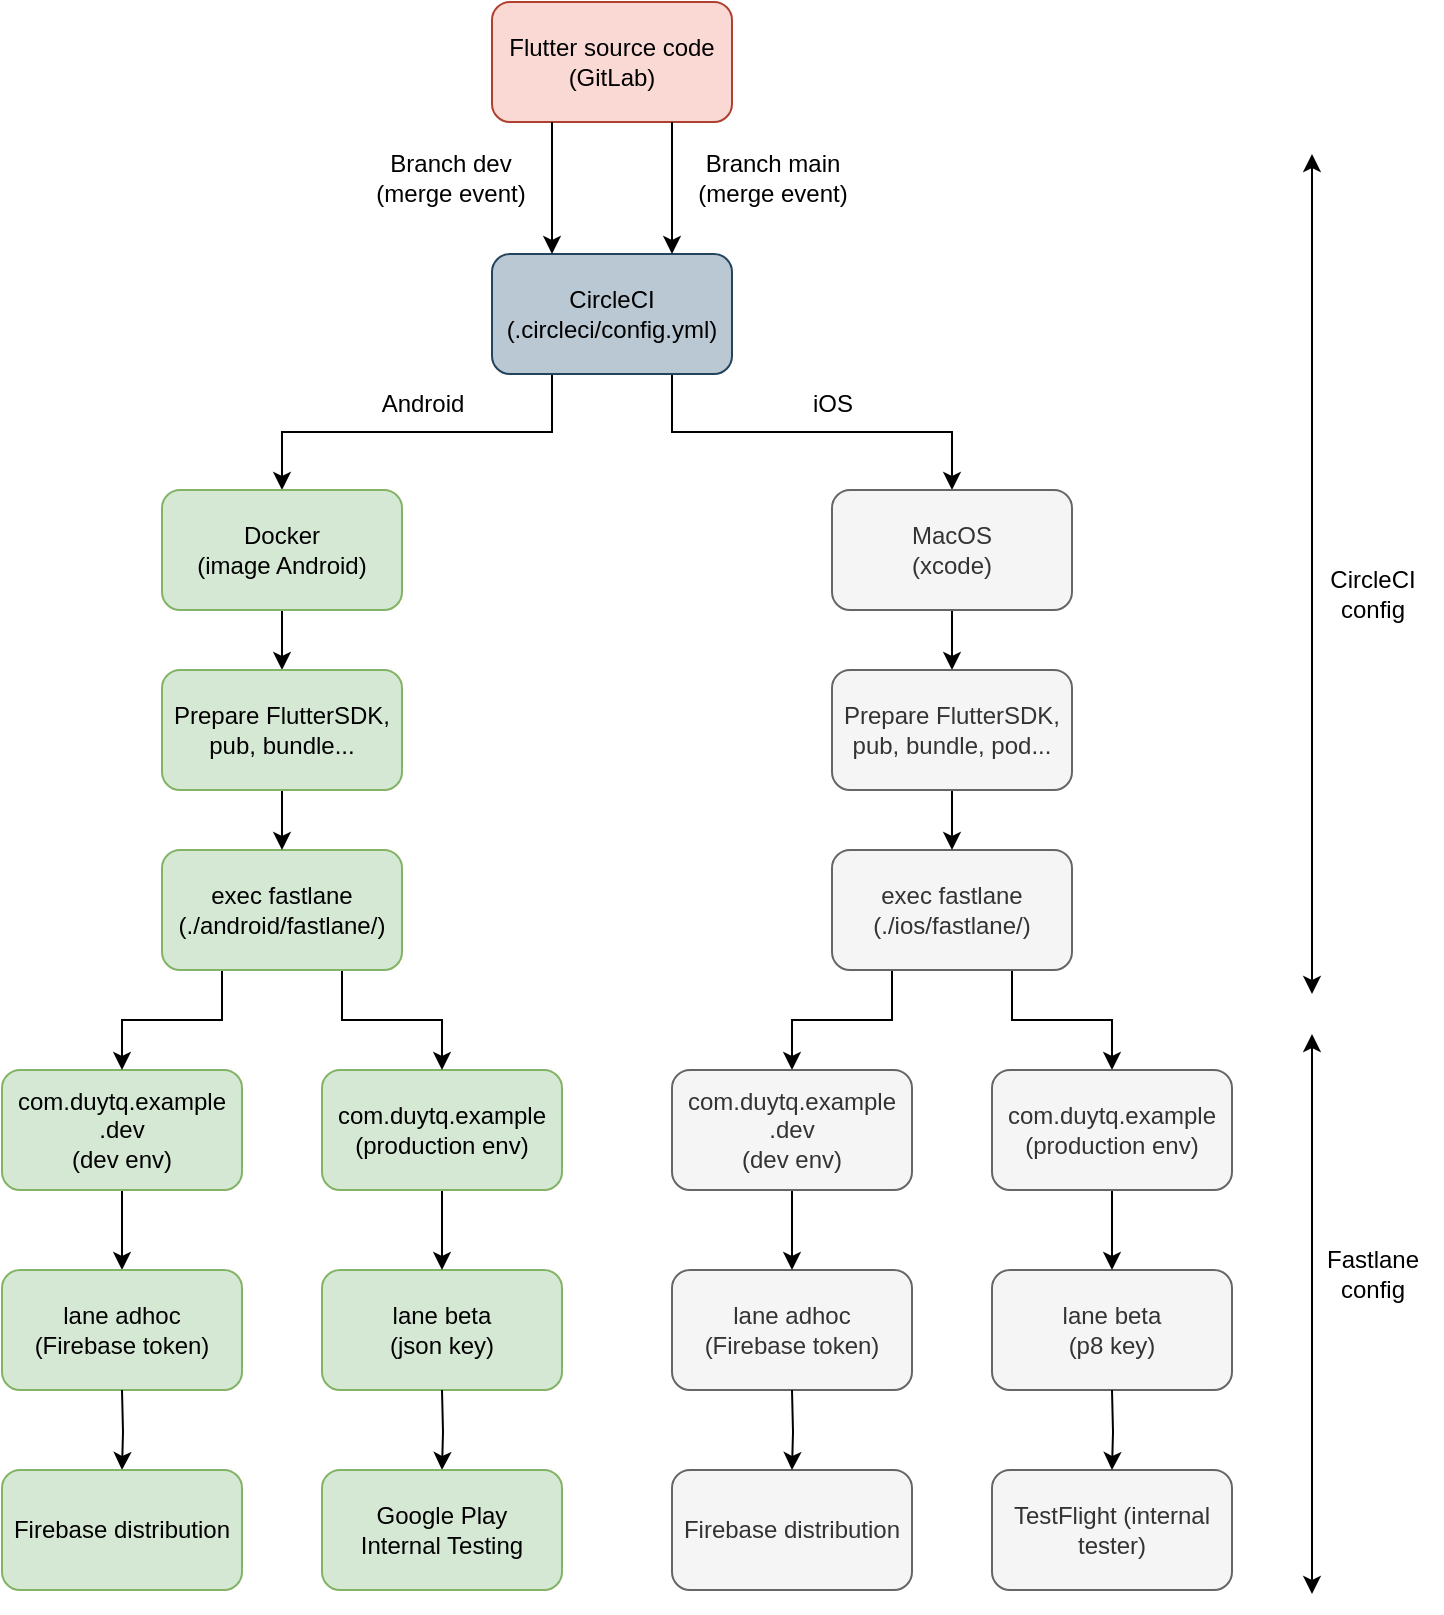 <mxfile version="21.1.5" type="device">
  <diagram name="Page-1" id="aTTPf6P3Mz2AbCC3K6B3">
    <mxGraphModel dx="1622" dy="907" grid="1" gridSize="10" guides="1" tooltips="1" connect="1" arrows="1" fold="1" page="1" pageScale="1" pageWidth="850" pageHeight="1100" background="none" math="0" shadow="0">
      <root>
        <mxCell id="0" />
        <mxCell id="1" parent="0" />
        <mxCell id="ilKe_HpAYrbgqYHfOOYs-19" style="edgeStyle=orthogonalEdgeStyle;rounded=0;orthogonalLoop=1;jettySize=auto;html=1;exitX=0.5;exitY=1;exitDx=0;exitDy=0;" parent="1" source="DU4XCzEnVAtwU61uuvC_-1" target="ilKe_HpAYrbgqYHfOOYs-6" edge="1">
          <mxGeometry relative="1" as="geometry" />
        </mxCell>
        <mxCell id="DU4XCzEnVAtwU61uuvC_-1" value="com.duytq.example&lt;br&gt;.dev&lt;br&gt;(dev env)" style="rounded=1;whiteSpace=wrap;html=1;fillColor=#d5e8d4;strokeColor=#82b366;" parent="1" vertex="1">
          <mxGeometry x="105" y="588" width="120" height="60" as="geometry" />
        </mxCell>
        <mxCell id="DU4XCzEnVAtwU61uuvC_-2" value="lane beta&lt;br style=&quot;border-color: var(--border-color);&quot;&gt;(json key)" style="rounded=1;whiteSpace=wrap;html=1;fillColor=#d5e8d4;strokeColor=#82b366;" parent="1" vertex="1">
          <mxGeometry x="265" y="688" width="120" height="60" as="geometry" />
        </mxCell>
        <mxCell id="DU4XCzEnVAtwU61uuvC_-3" value="Flutter source code&lt;br&gt;(GitLab)" style="rounded=1;whiteSpace=wrap;html=1;fillColor=#fad9d5;strokeColor=#ae4132;" parent="1" vertex="1">
          <mxGeometry x="350" y="54" width="120" height="60" as="geometry" />
        </mxCell>
        <mxCell id="DU4XCzEnVAtwU61uuvC_-32" style="edgeStyle=orthogonalEdgeStyle;rounded=0;orthogonalLoop=1;jettySize=auto;html=1;exitX=0.25;exitY=1;exitDx=0;exitDy=0;entryX=0.5;entryY=0;entryDx=0;entryDy=0;" parent="1" source="DU4XCzEnVAtwU61uuvC_-4" target="ilKe_HpAYrbgqYHfOOYs-2" edge="1">
          <mxGeometry relative="1" as="geometry">
            <mxPoint x="210" y="343.0" as="targetPoint" />
          </mxGeometry>
        </mxCell>
        <mxCell id="DU4XCzEnVAtwU61uuvC_-33" style="edgeStyle=orthogonalEdgeStyle;rounded=0;orthogonalLoop=1;jettySize=auto;html=1;exitX=0.75;exitY=1;exitDx=0;exitDy=0;entryX=0.5;entryY=0;entryDx=0;entryDy=0;" parent="1" source="DU4XCzEnVAtwU61uuvC_-4" target="ilKe_HpAYrbgqYHfOOYs-3" edge="1">
          <mxGeometry relative="1" as="geometry">
            <mxPoint x="624" y="343.0" as="targetPoint" />
          </mxGeometry>
        </mxCell>
        <mxCell id="DU4XCzEnVAtwU61uuvC_-4" value="CircleCI&lt;br&gt;(.circleci/config.yml)" style="rounded=1;whiteSpace=wrap;html=1;fillColor=#bac8d3;strokeColor=#23445d;" parent="1" vertex="1">
          <mxGeometry x="350" y="180" width="120" height="60" as="geometry" />
        </mxCell>
        <mxCell id="ilKe_HpAYrbgqYHfOOYs-18" style="edgeStyle=orthogonalEdgeStyle;rounded=0;orthogonalLoop=1;jettySize=auto;html=1;exitX=0.5;exitY=1;exitDx=0;exitDy=0;entryX=0.5;entryY=0;entryDx=0;entryDy=0;" parent="1" source="DU4XCzEnVAtwU61uuvC_-5" target="DU4XCzEnVAtwU61uuvC_-2" edge="1">
          <mxGeometry relative="1" as="geometry" />
        </mxCell>
        <mxCell id="DU4XCzEnVAtwU61uuvC_-5" value="com.duytq.example&lt;br&gt;(production env)" style="rounded=1;whiteSpace=wrap;html=1;fillColor=#d5e8d4;strokeColor=#82b366;" parent="1" vertex="1">
          <mxGeometry x="265" y="588" width="120" height="60" as="geometry" />
        </mxCell>
        <mxCell id="DU4XCzEnVAtwU61uuvC_-6" value="lane beta&lt;br style=&quot;border-color: var(--border-color);&quot;&gt;(p8 key)" style="rounded=1;whiteSpace=wrap;html=1;fillColor=#f5f5f5;strokeColor=#666666;fontColor=#333333;" parent="1" vertex="1">
          <mxGeometry x="600" y="688" width="120" height="60" as="geometry" />
        </mxCell>
        <mxCell id="DU4XCzEnVAtwU61uuvC_-7" value="" style="endArrow=classic;html=1;rounded=0;exitX=0.25;exitY=1;exitDx=0;exitDy=0;entryX=0.25;entryY=0;entryDx=0;entryDy=0;" parent="1" source="DU4XCzEnVAtwU61uuvC_-3" target="DU4XCzEnVAtwU61uuvC_-4" edge="1">
          <mxGeometry width="50" height="50" relative="1" as="geometry">
            <mxPoint x="230" y="150" as="sourcePoint" />
            <mxPoint x="280" y="100" as="targetPoint" />
          </mxGeometry>
        </mxCell>
        <mxCell id="DU4XCzEnVAtwU61uuvC_-8" value="Branch dev&lt;br&gt;(merge event)" style="text;html=1;align=center;verticalAlign=middle;resizable=0;points=[];autosize=1;strokeColor=none;fillColor=none;" parent="1" vertex="1">
          <mxGeometry x="279" y="122" width="100" height="40" as="geometry" />
        </mxCell>
        <mxCell id="DU4XCzEnVAtwU61uuvC_-9" value="" style="endArrow=classic;html=1;rounded=0;exitX=0.75;exitY=1;exitDx=0;exitDy=0;entryX=0.75;entryY=0;entryDx=0;entryDy=0;" parent="1" source="DU4XCzEnVAtwU61uuvC_-3" target="DU4XCzEnVAtwU61uuvC_-4" edge="1">
          <mxGeometry width="50" height="50" relative="1" as="geometry">
            <mxPoint x="510" y="130" as="sourcePoint" />
            <mxPoint x="560" y="80" as="targetPoint" />
          </mxGeometry>
        </mxCell>
        <mxCell id="DU4XCzEnVAtwU61uuvC_-10" value="Branch main&lt;br&gt;(merge event)" style="text;html=1;align=center;verticalAlign=middle;resizable=0;points=[];autosize=1;strokeColor=none;fillColor=none;" parent="1" vertex="1">
          <mxGeometry x="440" y="122" width="100" height="40" as="geometry" />
        </mxCell>
        <mxCell id="vr4YF1GfigY7-UNxVRbJ-8" value="" style="edgeStyle=orthogonalEdgeStyle;rounded=0;orthogonalLoop=1;jettySize=auto;html=1;" parent="1" source="ilKe_HpAYrbgqYHfOOYs-2" target="vr4YF1GfigY7-UNxVRbJ-3" edge="1">
          <mxGeometry relative="1" as="geometry" />
        </mxCell>
        <mxCell id="ilKe_HpAYrbgqYHfOOYs-2" value="Docker&lt;br&gt;(image Android)" style="rounded=1;whiteSpace=wrap;html=1;fillColor=#d5e8d4;strokeColor=#82b366;" parent="1" vertex="1">
          <mxGeometry x="185" y="298" width="120" height="60" as="geometry" />
        </mxCell>
        <mxCell id="vr4YF1GfigY7-UNxVRbJ-7" value="" style="edgeStyle=orthogonalEdgeStyle;rounded=0;orthogonalLoop=1;jettySize=auto;html=1;" parent="1" source="ilKe_HpAYrbgqYHfOOYs-3" target="vr4YF1GfigY7-UNxVRbJ-4" edge="1">
          <mxGeometry relative="1" as="geometry" />
        </mxCell>
        <mxCell id="ilKe_HpAYrbgqYHfOOYs-3" value="MacOS&lt;br&gt;(xcode)" style="rounded=1;whiteSpace=wrap;html=1;fillColor=#f5f5f5;strokeColor=#666666;fontColor=#333333;" parent="1" vertex="1">
          <mxGeometry x="520" y="298" width="120" height="60" as="geometry" />
        </mxCell>
        <mxCell id="ilKe_HpAYrbgqYHfOOYs-16" style="edgeStyle=orthogonalEdgeStyle;rounded=0;orthogonalLoop=1;jettySize=auto;html=1;exitX=0.25;exitY=1;exitDx=0;exitDy=0;entryX=0.5;entryY=0;entryDx=0;entryDy=0;" parent="1" source="ilKe_HpAYrbgqYHfOOYs-4" target="DU4XCzEnVAtwU61uuvC_-1" edge="1">
          <mxGeometry relative="1" as="geometry" />
        </mxCell>
        <mxCell id="ilKe_HpAYrbgqYHfOOYs-17" style="edgeStyle=orthogonalEdgeStyle;rounded=0;orthogonalLoop=1;jettySize=auto;html=1;exitX=0.75;exitY=1;exitDx=0;exitDy=0;" parent="1" source="ilKe_HpAYrbgqYHfOOYs-4" target="DU4XCzEnVAtwU61uuvC_-5" edge="1">
          <mxGeometry relative="1" as="geometry" />
        </mxCell>
        <mxCell id="ilKe_HpAYrbgqYHfOOYs-4" value="exec fastlane&lt;br&gt;(./android/fastlane/)" style="rounded=1;whiteSpace=wrap;html=1;fillColor=#d5e8d4;strokeColor=#82b366;" parent="1" vertex="1">
          <mxGeometry x="185" y="478" width="120" height="60" as="geometry" />
        </mxCell>
        <mxCell id="ilKe_HpAYrbgqYHfOOYs-14" style="edgeStyle=orthogonalEdgeStyle;rounded=0;orthogonalLoop=1;jettySize=auto;html=1;exitX=0.25;exitY=1;exitDx=0;exitDy=0;entryX=0.5;entryY=0;entryDx=0;entryDy=0;" parent="1" source="ilKe_HpAYrbgqYHfOOYs-5" target="ilKe_HpAYrbgqYHfOOYs-9" edge="1">
          <mxGeometry relative="1" as="geometry" />
        </mxCell>
        <mxCell id="ilKe_HpAYrbgqYHfOOYs-15" style="edgeStyle=orthogonalEdgeStyle;rounded=0;orthogonalLoop=1;jettySize=auto;html=1;exitX=0.75;exitY=1;exitDx=0;exitDy=0;entryX=0.5;entryY=0;entryDx=0;entryDy=0;" parent="1" source="ilKe_HpAYrbgqYHfOOYs-5" target="ilKe_HpAYrbgqYHfOOYs-10" edge="1">
          <mxGeometry relative="1" as="geometry" />
        </mxCell>
        <mxCell id="ilKe_HpAYrbgqYHfOOYs-5" value="exec fastlane&lt;br&gt;(./ios/fastlane/)" style="rounded=1;whiteSpace=wrap;html=1;fillColor=#f5f5f5;strokeColor=#666666;fontColor=#333333;" parent="1" vertex="1">
          <mxGeometry x="520" y="478" width="120" height="60" as="geometry" />
        </mxCell>
        <mxCell id="ilKe_HpAYrbgqYHfOOYs-6" value="lane adhoc&lt;br style=&quot;border-color: var(--border-color);&quot;&gt;(Firebase token)" style="rounded=1;whiteSpace=wrap;html=1;fillColor=#d5e8d4;strokeColor=#82b366;" parent="1" vertex="1">
          <mxGeometry x="105" y="688" width="120" height="60" as="geometry" />
        </mxCell>
        <mxCell id="ilKe_HpAYrbgqYHfOOYs-8" value="lane adhoc&lt;br style=&quot;border-color: var(--border-color);&quot;&gt;(Firebase token)" style="rounded=1;whiteSpace=wrap;html=1;fillColor=#f5f5f5;strokeColor=#666666;fontColor=#333333;" parent="1" vertex="1">
          <mxGeometry x="440" y="688" width="120" height="60" as="geometry" />
        </mxCell>
        <mxCell id="ilKe_HpAYrbgqYHfOOYs-20" style="edgeStyle=orthogonalEdgeStyle;rounded=0;orthogonalLoop=1;jettySize=auto;html=1;exitX=0.5;exitY=1;exitDx=0;exitDy=0;entryX=0.5;entryY=0;entryDx=0;entryDy=0;" parent="1" source="ilKe_HpAYrbgqYHfOOYs-9" target="ilKe_HpAYrbgqYHfOOYs-8" edge="1">
          <mxGeometry relative="1" as="geometry" />
        </mxCell>
        <mxCell id="ilKe_HpAYrbgqYHfOOYs-9" value="com.duytq.example&lt;br style=&quot;border-color: var(--border-color);&quot;&gt;.dev&lt;br&gt;(dev env)" style="rounded=1;whiteSpace=wrap;html=1;fillColor=#f5f5f5;strokeColor=#666666;fontColor=#333333;" parent="1" vertex="1">
          <mxGeometry x="440" y="588" width="120" height="60" as="geometry" />
        </mxCell>
        <mxCell id="ilKe_HpAYrbgqYHfOOYs-21" style="edgeStyle=orthogonalEdgeStyle;rounded=0;orthogonalLoop=1;jettySize=auto;html=1;exitX=0.5;exitY=1;exitDx=0;exitDy=0;entryX=0.5;entryY=0;entryDx=0;entryDy=0;" parent="1" source="ilKe_HpAYrbgqYHfOOYs-10" target="DU4XCzEnVAtwU61uuvC_-6" edge="1">
          <mxGeometry relative="1" as="geometry" />
        </mxCell>
        <mxCell id="ilKe_HpAYrbgqYHfOOYs-10" value="com.duytq.example&lt;br&gt;(production env)" style="rounded=1;whiteSpace=wrap;html=1;fillColor=#f5f5f5;strokeColor=#666666;fontColor=#333333;" parent="1" vertex="1">
          <mxGeometry x="600" y="588" width="120" height="60" as="geometry" />
        </mxCell>
        <mxCell id="ilKe_HpAYrbgqYHfOOYs-22" value="Android" style="text;html=1;align=center;verticalAlign=middle;resizable=0;points=[];autosize=1;strokeColor=none;fillColor=none;" parent="1" vertex="1">
          <mxGeometry x="285" y="240" width="60" height="30" as="geometry" />
        </mxCell>
        <mxCell id="ilKe_HpAYrbgqYHfOOYs-23" value="iOS" style="text;html=1;align=center;verticalAlign=middle;resizable=0;points=[];autosize=1;strokeColor=none;fillColor=none;" parent="1" vertex="1">
          <mxGeometry x="500" y="240" width="40" height="30" as="geometry" />
        </mxCell>
        <mxCell id="vr4YF1GfigY7-UNxVRbJ-9" value="" style="edgeStyle=orthogonalEdgeStyle;rounded=0;orthogonalLoop=1;jettySize=auto;html=1;" parent="1" source="vr4YF1GfigY7-UNxVRbJ-3" target="ilKe_HpAYrbgqYHfOOYs-4" edge="1">
          <mxGeometry relative="1" as="geometry" />
        </mxCell>
        <mxCell id="vr4YF1GfigY7-UNxVRbJ-3" value="Prepare FlutterSDK, pub, bundle..." style="rounded=1;whiteSpace=wrap;html=1;fillColor=#d5e8d4;strokeColor=#82b366;" parent="1" vertex="1">
          <mxGeometry x="185" y="388" width="120" height="60" as="geometry" />
        </mxCell>
        <mxCell id="vr4YF1GfigY7-UNxVRbJ-5" value="" style="edgeStyle=orthogonalEdgeStyle;rounded=0;orthogonalLoop=1;jettySize=auto;html=1;" parent="1" source="vr4YF1GfigY7-UNxVRbJ-4" target="ilKe_HpAYrbgqYHfOOYs-5" edge="1">
          <mxGeometry relative="1" as="geometry" />
        </mxCell>
        <mxCell id="vr4YF1GfigY7-UNxVRbJ-4" value="Prepare FlutterSDK, pub, bundle, pod..." style="rounded=1;whiteSpace=wrap;html=1;fillColor=#f5f5f5;strokeColor=#666666;fontColor=#333333;" parent="1" vertex="1">
          <mxGeometry x="520" y="388" width="120" height="60" as="geometry" />
        </mxCell>
        <mxCell id="FI3UaBBqUQIw9__tqlzE-1" style="edgeStyle=orthogonalEdgeStyle;rounded=0;orthogonalLoop=1;jettySize=auto;html=1;exitX=0.5;exitY=1;exitDx=0;exitDy=0;" parent="1" target="FI3UaBBqUQIw9__tqlzE-2" edge="1">
          <mxGeometry relative="1" as="geometry">
            <mxPoint x="165" y="748" as="sourcePoint" />
          </mxGeometry>
        </mxCell>
        <mxCell id="FI3UaBBqUQIw9__tqlzE-2" value="Firebase distribution" style="rounded=1;whiteSpace=wrap;html=1;fillColor=#d5e8d4;strokeColor=#82b366;" parent="1" vertex="1">
          <mxGeometry x="105" y="788" width="120" height="60" as="geometry" />
        </mxCell>
        <mxCell id="FI3UaBBqUQIw9__tqlzE-3" style="edgeStyle=orthogonalEdgeStyle;rounded=0;orthogonalLoop=1;jettySize=auto;html=1;exitX=0.5;exitY=1;exitDx=0;exitDy=0;" parent="1" target="FI3UaBBqUQIw9__tqlzE-4" edge="1">
          <mxGeometry relative="1" as="geometry">
            <mxPoint x="325" y="748" as="sourcePoint" />
          </mxGeometry>
        </mxCell>
        <mxCell id="FI3UaBBqUQIw9__tqlzE-4" value="Google Play&lt;br style=&quot;border-color: var(--border-color);&quot;&gt;Internal Testing" style="rounded=1;whiteSpace=wrap;html=1;fillColor=#d5e8d4;strokeColor=#82b366;" parent="1" vertex="1">
          <mxGeometry x="265" y="788" width="120" height="60" as="geometry" />
        </mxCell>
        <mxCell id="FI3UaBBqUQIw9__tqlzE-5" value="Firebase distribution" style="rounded=1;whiteSpace=wrap;html=1;fillColor=#f5f5f5;strokeColor=#666666;fontColor=#333333;" parent="1" vertex="1">
          <mxGeometry x="440" y="788" width="120" height="60" as="geometry" />
        </mxCell>
        <mxCell id="FI3UaBBqUQIw9__tqlzE-6" style="edgeStyle=orthogonalEdgeStyle;rounded=0;orthogonalLoop=1;jettySize=auto;html=1;exitX=0.5;exitY=1;exitDx=0;exitDy=0;entryX=0.5;entryY=0;entryDx=0;entryDy=0;" parent="1" target="FI3UaBBqUQIw9__tqlzE-5" edge="1">
          <mxGeometry relative="1" as="geometry">
            <mxPoint x="500" y="748" as="sourcePoint" />
          </mxGeometry>
        </mxCell>
        <mxCell id="FI3UaBBqUQIw9__tqlzE-7" value="TestFlight (internal tester)" style="rounded=1;whiteSpace=wrap;html=1;fillColor=#f5f5f5;strokeColor=#666666;fontColor=#333333;" parent="1" vertex="1">
          <mxGeometry x="600" y="788" width="120" height="60" as="geometry" />
        </mxCell>
        <mxCell id="FI3UaBBqUQIw9__tqlzE-8" style="edgeStyle=orthogonalEdgeStyle;rounded=0;orthogonalLoop=1;jettySize=auto;html=1;exitX=0.5;exitY=1;exitDx=0;exitDy=0;entryX=0.5;entryY=0;entryDx=0;entryDy=0;" parent="1" target="FI3UaBBqUQIw9__tqlzE-7" edge="1">
          <mxGeometry relative="1" as="geometry">
            <mxPoint x="660" y="748" as="sourcePoint" />
          </mxGeometry>
        </mxCell>
        <mxCell id="aKNmd8M5OYlr_i4POlSK-5" value="" style="endArrow=classic;startArrow=classic;html=1;rounded=0;" parent="1" edge="1">
          <mxGeometry width="50" height="50" relative="1" as="geometry">
            <mxPoint x="760" y="550" as="sourcePoint" />
            <mxPoint x="760" y="130" as="targetPoint" />
          </mxGeometry>
        </mxCell>
        <mxCell id="aKNmd8M5OYlr_i4POlSK-6" value="" style="endArrow=classic;startArrow=classic;html=1;rounded=0;" parent="1" edge="1">
          <mxGeometry width="50" height="50" relative="1" as="geometry">
            <mxPoint x="760" y="850" as="sourcePoint" />
            <mxPoint x="760" y="570" as="targetPoint" />
          </mxGeometry>
        </mxCell>
        <mxCell id="aKNmd8M5OYlr_i4POlSK-7" value="CircleCI&lt;br&gt;config" style="text;html=1;align=center;verticalAlign=middle;resizable=0;points=[];autosize=1;strokeColor=none;fillColor=none;" parent="1" vertex="1">
          <mxGeometry x="755" y="330" width="70" height="40" as="geometry" />
        </mxCell>
        <mxCell id="aKNmd8M5OYlr_i4POlSK-8" value="Fastlane&lt;br&gt;config" style="text;html=1;align=center;verticalAlign=middle;resizable=0;points=[];autosize=1;strokeColor=none;fillColor=none;" parent="1" vertex="1">
          <mxGeometry x="755" y="670" width="70" height="40" as="geometry" />
        </mxCell>
        <mxCell id="g216dfXUbgSiLYTp_n2W-1" value="" style="shape=image;verticalLabelPosition=bottom;labelBackgroundColor=default;verticalAlign=top;aspect=fixed;imageAspect=0;image=https://static-00.iconduck.com/assets.00/fastlane-icon-512x495-lmuhwr6f.png;" vertex="1" parent="1">
          <mxGeometry x="777.5" y="710" width="25" height="24.16" as="geometry" />
        </mxCell>
        <mxCell id="g216dfXUbgSiLYTp_n2W-2" value="" style="shape=image;verticalLabelPosition=bottom;labelBackgroundColor=default;verticalAlign=top;aspect=fixed;imageAspect=0;image=https://upload.wikimedia.org/wikipedia/commons/thumb/8/82/Circleci-icon-logo.svg/1200px-Circleci-icon-logo.svg.png;" vertex="1" parent="1">
          <mxGeometry x="777.5" y="370" width="25" height="25.24" as="geometry" />
        </mxCell>
      </root>
    </mxGraphModel>
  </diagram>
</mxfile>
